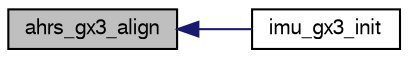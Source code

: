 digraph "ahrs_gx3_align"
{
  edge [fontname="FreeSans",fontsize="10",labelfontname="FreeSans",labelfontsize="10"];
  node [fontname="FreeSans",fontsize="10",shape=record];
  rankdir="LR";
  Node1 [label="ahrs_gx3_align",height=0.2,width=0.4,color="black", fillcolor="grey75", style="filled", fontcolor="black"];
  Node1 -> Node2 [dir="back",color="midnightblue",fontsize="10",style="solid",fontname="FreeSans"];
  Node2 [label="imu_gx3_init",height=0.2,width=0.4,color="black", fillcolor="white", style="filled",URL="$ahrs__gx3_8h.html#a52f9a66f4c1b5535ed2aa85d711be4a8"];
}
